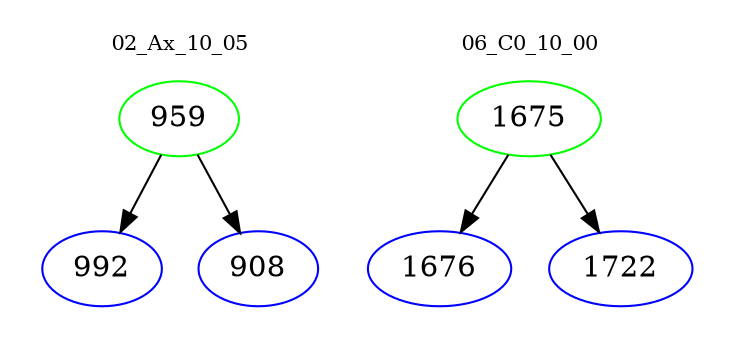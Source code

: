 digraph{
subgraph cluster_0 {
color = white
label = "02_Ax_10_05";
fontsize=10;
T0_959 [label="959", color="green"]
T0_959 -> T0_992 [color="black"]
T0_992 [label="992", color="blue"]
T0_959 -> T0_908 [color="black"]
T0_908 [label="908", color="blue"]
}
subgraph cluster_1 {
color = white
label = "06_C0_10_00";
fontsize=10;
T1_1675 [label="1675", color="green"]
T1_1675 -> T1_1676 [color="black"]
T1_1676 [label="1676", color="blue"]
T1_1675 -> T1_1722 [color="black"]
T1_1722 [label="1722", color="blue"]
}
}
